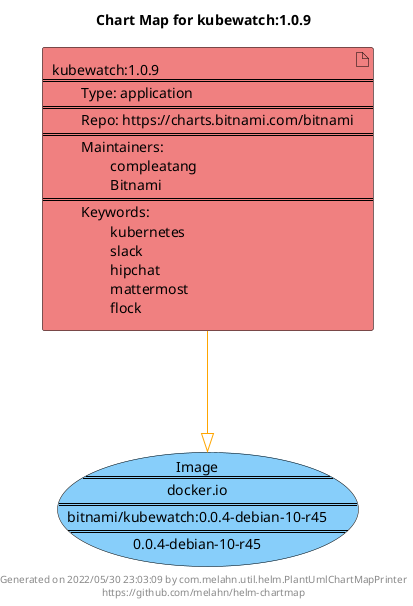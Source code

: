 @startuml
skinparam linetype ortho
skinparam backgroundColor white
skinparam usecaseBorderColor black
skinparam usecaseArrowColor LightSlateGray
skinparam artifactBorderColor black
skinparam artifactArrowColor LightSlateGray

title Chart Map for kubewatch:1.0.9

'There is one referenced Helm Chart
artifact "kubewatch:1.0.9\n====\n\tType: application\n====\n\tRepo: https://charts.bitnami.com/bitnami\n====\n\tMaintainers: \n\t\tcompleatang\n\t\tBitnami\n====\n\tKeywords: \n\t\tkubernetes\n\t\tslack\n\t\thipchat\n\t\tmattermost\n\t\tflock" as kubewatch_1_0_9 #LightCoral

'There is one referenced Docker Image
usecase "Image\n====\ndocker.io\n====\nbitnami/kubewatch:0.0.4-debian-10-r45\n====\n0.0.4-debian-10-r45" as docker_io_bitnami_kubewatch_0_0_4_debian_10_r45 #LightSkyBlue

'Chart Dependencies
kubewatch_1_0_9--[#orange]-|>docker_io_bitnami_kubewatch_0_0_4_debian_10_r45

center footer Generated on 2022/05/30 23:03:09 by com.melahn.util.helm.PlantUmlChartMapPrinter\nhttps://github.com/melahn/helm-chartmap
@enduml
